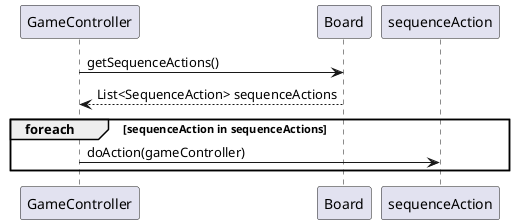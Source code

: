 @startuml

GameController -> Board: getSequenceActions()
Board --> GameController: List<SequenceAction> sequenceActions

group foreach [sequenceAction in sequenceActions]
    GameController -> sequenceAction: doAction(gameController)
end
@enduml